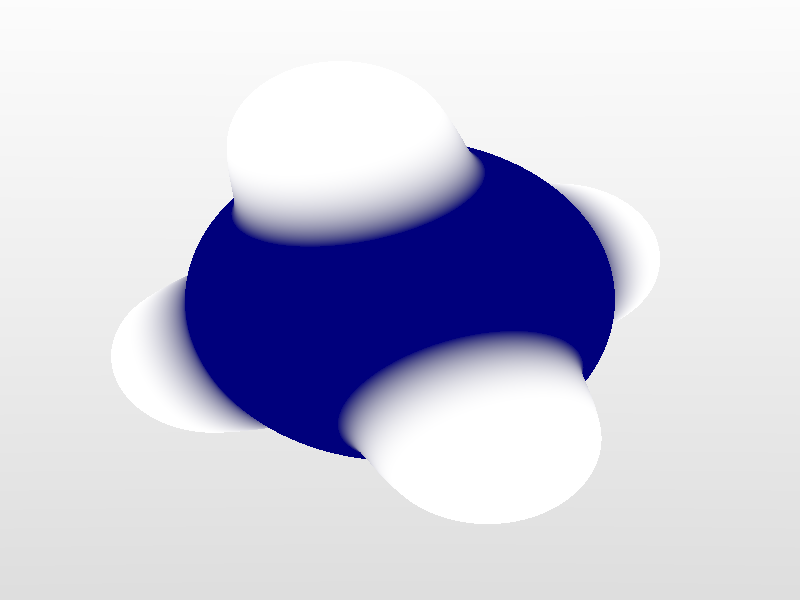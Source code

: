 // ==== Standard POV-Ray Includes ====

// Metaani

#include "colors.inc"	// Standard Color definitions
#include "textures.inc"	// Standard Texture definitions

// Create an infinite sphere around scene and allow any texture on it
sky_sphere
{
  pigment
  {
    gradient y
    color_map { [ 0.0 Black ] [ 0.4 Gray70 ] [0.6 White ] [1.0 White ] }
    translate -0.5*y
    scale 2
  }
}

// set viewer's position in the scene
camera
{
  location  <0.0, 0, -30.0>  // position of camera <X Y Z>
  direction 3.0*z            // which way are we looking <X Y Z> & zoom
  up        y                // which way is +up <X Y Z>
  right     x            // which way is +right <X Y Z> and aspect ratio
  look_at   <0.0, 0.0,  0.0> // point center of view at this point <X Y Z>
}

// create a regular point light source
light_source
{
  0*x // light's position (translated below)
  color red 1.0  green 1.0  blue 1.0  // light's color
  translate <-20, 40, -70>
}

#declare CarbonText = texture {
  pigment { color Blue*0.2 }
  finish { ambient 0 diffuse 0.8 phong 1 reflection 0.5 }
}

#declare HText = texture {  pigment { color White }
  finish { ambient 0.2 diffuse 0.8 phong 1 reflection 0.2 }
}

// create a smooth blobby shape
#declare molecule = blob
{
  // threshold (0.0 < threshold <= StrengthVal) surface falloff threshold #
  threshold 0.6
  sphere { < 0, 0, 0>, 1.2, 3.0 texture { CarbonText } } // Hiili
  sphere { < 0, 0, 1>, 0.6, 3.0 texture { HText } }
  sphere { < 0, 0.943, -0.333>, 0.6, 3.0 texture { HText } }
  sphere { < -0.816, -0.471, -0.333>, 0.6, 3.0 texture { HText } }
  sphere { < 0.816, -0.471, -0.333>, 0.6, 3.0 texture { HText } }
  scale 3
}

object { molecule rotate 45*y rotate -20*x }
